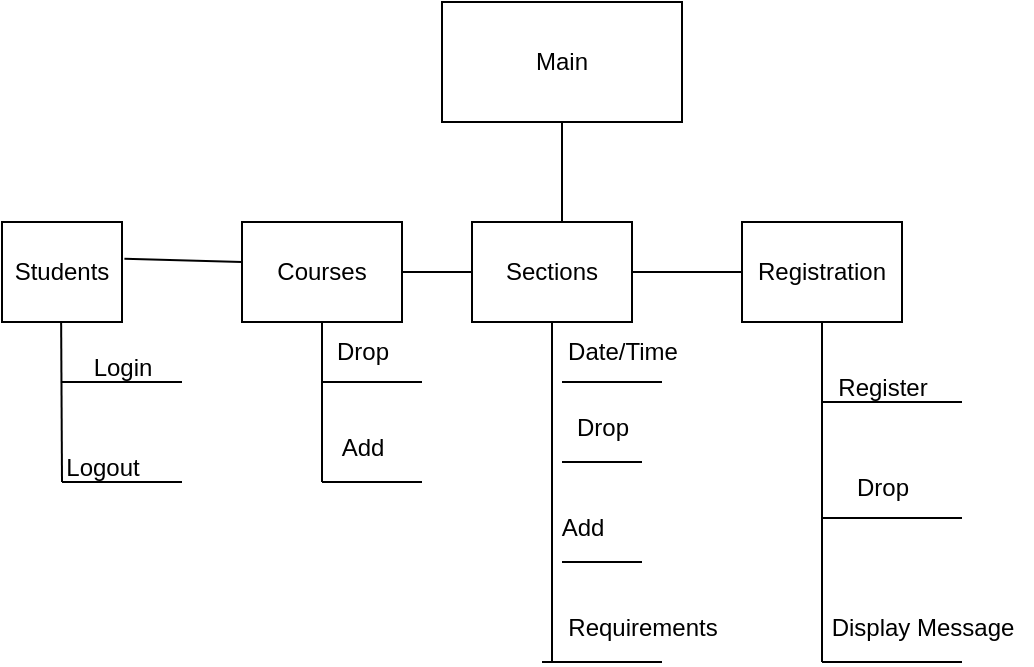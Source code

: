 <mxfile version="23.0.0" type="device">
  <diagram name="Page-1" id="7s_iHPFnoX7qhZeYcbB2">
    <mxGraphModel dx="913" dy="454" grid="1" gridSize="10" guides="1" tooltips="1" connect="1" arrows="1" fold="1" page="1" pageScale="1" pageWidth="850" pageHeight="1100" math="0" shadow="0">
      <root>
        <mxCell id="0" />
        <mxCell id="1" parent="0" />
        <mxCell id="394cxlWHw6Jg2AAN9lfN-27" value="" style="rounded=0;whiteSpace=wrap;html=1;" vertex="1" parent="1">
          <mxGeometry x="330" y="110" width="120" height="60" as="geometry" />
        </mxCell>
        <mxCell id="394cxlWHw6Jg2AAN9lfN-28" value="Main" style="text;html=1;strokeColor=none;fillColor=none;align=center;verticalAlign=middle;whiteSpace=wrap;rounded=0;" vertex="1" parent="1">
          <mxGeometry x="360" y="125" width="60" height="30" as="geometry" />
        </mxCell>
        <mxCell id="394cxlWHw6Jg2AAN9lfN-29" value="" style="endArrow=none;html=1;rounded=0;entryX=0.5;entryY=1;entryDx=0;entryDy=0;" edge="1" parent="1" target="394cxlWHw6Jg2AAN9lfN-27">
          <mxGeometry width="50" height="50" relative="1" as="geometry">
            <mxPoint x="390" y="220" as="sourcePoint" />
            <mxPoint x="410" y="200" as="targetPoint" />
          </mxGeometry>
        </mxCell>
        <mxCell id="394cxlWHw6Jg2AAN9lfN-30" value="Students" style="rounded=0;whiteSpace=wrap;html=1;" vertex="1" parent="1">
          <mxGeometry x="110" y="220" width="60" height="50" as="geometry" />
        </mxCell>
        <mxCell id="394cxlWHw6Jg2AAN9lfN-32" value="Courses" style="rounded=0;whiteSpace=wrap;html=1;" vertex="1" parent="1">
          <mxGeometry x="230" y="220" width="80" height="50" as="geometry" />
        </mxCell>
        <mxCell id="394cxlWHw6Jg2AAN9lfN-33" value="" style="endArrow=none;html=1;rounded=0;entryX=1.02;entryY=0.367;entryDx=0;entryDy=0;entryPerimeter=0;" edge="1" parent="1" target="394cxlWHw6Jg2AAN9lfN-30">
          <mxGeometry width="50" height="50" relative="1" as="geometry">
            <mxPoint x="230" y="240" as="sourcePoint" />
            <mxPoint x="410" y="290" as="targetPoint" />
          </mxGeometry>
        </mxCell>
        <mxCell id="394cxlWHw6Jg2AAN9lfN-35" value="" style="endArrow=none;html=1;rounded=0;" edge="1" parent="1">
          <mxGeometry width="50" height="50" relative="1" as="geometry">
            <mxPoint x="140" y="350" as="sourcePoint" />
            <mxPoint x="139.57" y="270" as="targetPoint" />
          </mxGeometry>
        </mxCell>
        <mxCell id="394cxlWHw6Jg2AAN9lfN-36" value="" style="endArrow=none;html=1;rounded=0;entryX=0.5;entryY=1;entryDx=0;entryDy=0;" edge="1" parent="1" target="394cxlWHw6Jg2AAN9lfN-32">
          <mxGeometry width="50" height="50" relative="1" as="geometry">
            <mxPoint x="270" y="350" as="sourcePoint" />
            <mxPoint x="580" y="440" as="targetPoint" />
          </mxGeometry>
        </mxCell>
        <mxCell id="394cxlWHw6Jg2AAN9lfN-39" value="" style="endArrow=none;html=1;rounded=0;" edge="1" parent="1">
          <mxGeometry width="50" height="50" relative="1" as="geometry">
            <mxPoint x="140" y="300" as="sourcePoint" />
            <mxPoint x="200" y="300" as="targetPoint" />
          </mxGeometry>
        </mxCell>
        <mxCell id="394cxlWHw6Jg2AAN9lfN-40" value="Sections" style="rounded=0;whiteSpace=wrap;html=1;" vertex="1" parent="1">
          <mxGeometry x="345" y="220" width="80" height="50" as="geometry" />
        </mxCell>
        <mxCell id="394cxlWHw6Jg2AAN9lfN-42" value="" style="endArrow=none;html=1;rounded=0;" edge="1" parent="1">
          <mxGeometry width="50" height="50" relative="1" as="geometry">
            <mxPoint x="140" y="350" as="sourcePoint" />
            <mxPoint x="200" y="350" as="targetPoint" />
          </mxGeometry>
        </mxCell>
        <mxCell id="394cxlWHw6Jg2AAN9lfN-43" value="Registration" style="rounded=0;whiteSpace=wrap;html=1;" vertex="1" parent="1">
          <mxGeometry x="480" y="220" width="80" height="50" as="geometry" />
        </mxCell>
        <mxCell id="394cxlWHw6Jg2AAN9lfN-45" value="" style="endArrow=none;html=1;rounded=0;exitX=0;exitY=0.5;exitDx=0;exitDy=0;entryX=1;entryY=0.5;entryDx=0;entryDy=0;" edge="1" parent="1" source="394cxlWHw6Jg2AAN9lfN-43" target="394cxlWHw6Jg2AAN9lfN-40">
          <mxGeometry width="50" height="50" relative="1" as="geometry">
            <mxPoint x="540" y="405" as="sourcePoint" />
            <mxPoint x="580" y="440" as="targetPoint" />
          </mxGeometry>
        </mxCell>
        <mxCell id="394cxlWHw6Jg2AAN9lfN-49" value="" style="endArrow=none;html=1;rounded=0;entryX=0;entryY=0.5;entryDx=0;entryDy=0;exitX=1;exitY=0.5;exitDx=0;exitDy=0;" edge="1" parent="1" source="394cxlWHw6Jg2AAN9lfN-32" target="394cxlWHw6Jg2AAN9lfN-40">
          <mxGeometry width="50" height="50" relative="1" as="geometry">
            <mxPoint x="310" y="280" as="sourcePoint" />
            <mxPoint x="335" y="280" as="targetPoint" />
          </mxGeometry>
        </mxCell>
        <mxCell id="394cxlWHw6Jg2AAN9lfN-50" value="" style="endArrow=none;html=1;rounded=0;" edge="1" parent="1">
          <mxGeometry width="50" height="50" relative="1" as="geometry">
            <mxPoint x="270" y="350" as="sourcePoint" />
            <mxPoint x="320" y="350" as="targetPoint" />
          </mxGeometry>
        </mxCell>
        <mxCell id="394cxlWHw6Jg2AAN9lfN-51" value="" style="endArrow=none;html=1;rounded=0;" edge="1" parent="1">
          <mxGeometry width="50" height="50" relative="1" as="geometry">
            <mxPoint x="320" y="300" as="sourcePoint" />
            <mxPoint x="270" y="300" as="targetPoint" />
          </mxGeometry>
        </mxCell>
        <mxCell id="394cxlWHw6Jg2AAN9lfN-53" value="" style="endArrow=none;html=1;rounded=0;entryX=0.5;entryY=1;entryDx=0;entryDy=0;" edge="1" parent="1" target="394cxlWHw6Jg2AAN9lfN-40">
          <mxGeometry width="50" height="50" relative="1" as="geometry">
            <mxPoint x="385" y="440" as="sourcePoint" />
            <mxPoint x="380" y="640" as="targetPoint" />
          </mxGeometry>
        </mxCell>
        <mxCell id="394cxlWHw6Jg2AAN9lfN-55" value="" style="endArrow=none;html=1;rounded=0;" edge="1" parent="1">
          <mxGeometry width="50" height="50" relative="1" as="geometry">
            <mxPoint x="390" y="390" as="sourcePoint" />
            <mxPoint x="430" y="390" as="targetPoint" />
          </mxGeometry>
        </mxCell>
        <mxCell id="394cxlWHw6Jg2AAN9lfN-59" value="" style="endArrow=none;html=1;rounded=0;" edge="1" parent="1">
          <mxGeometry width="50" height="50" relative="1" as="geometry">
            <mxPoint x="440" y="300" as="sourcePoint" />
            <mxPoint x="390" y="300" as="targetPoint" />
          </mxGeometry>
        </mxCell>
        <mxCell id="394cxlWHw6Jg2AAN9lfN-60" value="" style="endArrow=none;html=1;rounded=0;" edge="1" parent="1">
          <mxGeometry width="50" height="50" relative="1" as="geometry">
            <mxPoint x="390" y="340" as="sourcePoint" />
            <mxPoint x="430" y="340" as="targetPoint" />
          </mxGeometry>
        </mxCell>
        <mxCell id="394cxlWHw6Jg2AAN9lfN-61" value="Logout" style="text;html=1;align=center;verticalAlign=middle;resizable=0;points=[];autosize=1;strokeColor=none;fillColor=none;" vertex="1" parent="1">
          <mxGeometry x="130" y="328" width="60" height="30" as="geometry" />
        </mxCell>
        <mxCell id="394cxlWHw6Jg2AAN9lfN-62" value="Login" style="text;html=1;align=center;verticalAlign=middle;resizable=0;points=[];autosize=1;strokeColor=none;fillColor=none;" vertex="1" parent="1">
          <mxGeometry x="145" y="278" width="50" height="30" as="geometry" />
        </mxCell>
        <mxCell id="394cxlWHw6Jg2AAN9lfN-63" value="Add" style="text;html=1;align=center;verticalAlign=middle;resizable=0;points=[];autosize=1;strokeColor=none;fillColor=none;" vertex="1" parent="1">
          <mxGeometry x="270" y="318" width="40" height="30" as="geometry" />
        </mxCell>
        <mxCell id="394cxlWHw6Jg2AAN9lfN-64" value="Drop" style="text;html=1;align=center;verticalAlign=middle;resizable=0;points=[];autosize=1;strokeColor=none;fillColor=none;" vertex="1" parent="1">
          <mxGeometry x="265" y="270" width="50" height="30" as="geometry" />
        </mxCell>
        <mxCell id="394cxlWHw6Jg2AAN9lfN-66" value="Add" style="text;html=1;align=center;verticalAlign=middle;resizable=0;points=[];autosize=1;strokeColor=none;fillColor=none;" vertex="1" parent="1">
          <mxGeometry x="380" y="358" width="40" height="30" as="geometry" />
        </mxCell>
        <mxCell id="394cxlWHw6Jg2AAN9lfN-67" value="Drop" style="text;html=1;align=center;verticalAlign=middle;resizable=0;points=[];autosize=1;strokeColor=none;fillColor=none;" vertex="1" parent="1">
          <mxGeometry x="385" y="308" width="50" height="30" as="geometry" />
        </mxCell>
        <mxCell id="394cxlWHw6Jg2AAN9lfN-68" value="Date/Time" style="text;html=1;align=center;verticalAlign=middle;resizable=0;points=[];autosize=1;strokeColor=none;fillColor=none;" vertex="1" parent="1">
          <mxGeometry x="380" y="270" width="80" height="30" as="geometry" />
        </mxCell>
        <mxCell id="394cxlWHw6Jg2AAN9lfN-70" value="" style="endArrow=none;html=1;rounded=0;" edge="1" parent="1">
          <mxGeometry width="50" height="50" relative="1" as="geometry">
            <mxPoint x="380" y="440" as="sourcePoint" />
            <mxPoint x="440" y="440" as="targetPoint" />
          </mxGeometry>
        </mxCell>
        <mxCell id="394cxlWHw6Jg2AAN9lfN-71" value="Requirements" style="text;html=1;align=center;verticalAlign=middle;resizable=0;points=[];autosize=1;strokeColor=none;fillColor=none;" vertex="1" parent="1">
          <mxGeometry x="380" y="408" width="100" height="30" as="geometry" />
        </mxCell>
        <mxCell id="394cxlWHw6Jg2AAN9lfN-72" value="" style="endArrow=none;html=1;rounded=0;entryX=0.5;entryY=1;entryDx=0;entryDy=0;" edge="1" parent="1" target="394cxlWHw6Jg2AAN9lfN-43">
          <mxGeometry width="50" height="50" relative="1" as="geometry">
            <mxPoint x="520" y="440" as="sourcePoint" />
            <mxPoint x="460" y="260" as="targetPoint" />
          </mxGeometry>
        </mxCell>
        <mxCell id="394cxlWHw6Jg2AAN9lfN-73" value="" style="endArrow=none;html=1;rounded=0;" edge="1" parent="1">
          <mxGeometry width="50" height="50" relative="1" as="geometry">
            <mxPoint x="590" y="310" as="sourcePoint" />
            <mxPoint x="520" y="310" as="targetPoint" />
          </mxGeometry>
        </mxCell>
        <mxCell id="394cxlWHw6Jg2AAN9lfN-74" value="" style="endArrow=none;html=1;rounded=0;" edge="1" parent="1">
          <mxGeometry width="50" height="50" relative="1" as="geometry">
            <mxPoint x="590" y="368" as="sourcePoint" />
            <mxPoint x="520" y="368" as="targetPoint" />
          </mxGeometry>
        </mxCell>
        <mxCell id="394cxlWHw6Jg2AAN9lfN-75" value="Drop" style="text;html=1;align=center;verticalAlign=middle;resizable=0;points=[];autosize=1;strokeColor=none;fillColor=none;" vertex="1" parent="1">
          <mxGeometry x="525" y="338" width="50" height="30" as="geometry" />
        </mxCell>
        <mxCell id="394cxlWHw6Jg2AAN9lfN-76" value="Register" style="text;html=1;align=center;verticalAlign=middle;resizable=0;points=[];autosize=1;strokeColor=none;fillColor=none;" vertex="1" parent="1">
          <mxGeometry x="515" y="288" width="70" height="30" as="geometry" />
        </mxCell>
        <mxCell id="394cxlWHw6Jg2AAN9lfN-77" value="" style="endArrow=none;html=1;rounded=0;" edge="1" parent="1">
          <mxGeometry width="50" height="50" relative="1" as="geometry">
            <mxPoint x="590" y="440" as="sourcePoint" />
            <mxPoint x="520" y="440" as="targetPoint" />
          </mxGeometry>
        </mxCell>
        <mxCell id="394cxlWHw6Jg2AAN9lfN-78" value="Display Message" style="text;html=1;align=center;verticalAlign=middle;resizable=0;points=[];autosize=1;strokeColor=none;fillColor=none;" vertex="1" parent="1">
          <mxGeometry x="515" y="408" width="110" height="30" as="geometry" />
        </mxCell>
      </root>
    </mxGraphModel>
  </diagram>
</mxfile>
